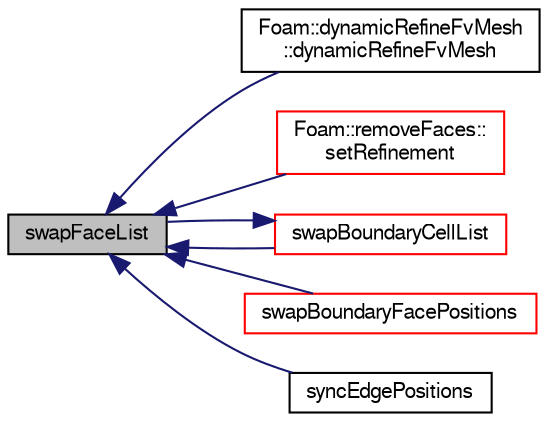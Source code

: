 digraph "swapFaceList"
{
  bgcolor="transparent";
  edge [fontname="FreeSans",fontsize="10",labelfontname="FreeSans",labelfontsize="10"];
  node [fontname="FreeSans",fontsize="10",shape=record];
  rankdir="LR";
  Node6998 [label="swapFaceList",height=0.2,width=0.4,color="black", fillcolor="grey75", style="filled", fontcolor="black"];
  Node6998 -> Node6999 [dir="back",color="midnightblue",fontsize="10",style="solid",fontname="FreeSans"];
  Node6999 [label="Foam::dynamicRefineFvMesh\l::dynamicRefineFvMesh",height=0.2,width=0.4,color="black",URL="$a21370.html#adb7d4548e6fcf38f86bf13798cef53eb",tooltip="Construct from IOobject. "];
  Node6998 -> Node7000 [dir="back",color="midnightblue",fontsize="10",style="solid",fontname="FreeSans"];
  Node7000 [label="Foam::removeFaces::\lsetRefinement",height=0.2,width=0.4,color="red",URL="$a21702.html#aa64a3bc5eb9317256be6646095e690d9",tooltip="Play commands into polyTopoChange to remove faces. "];
  Node6998 -> Node7011 [dir="back",color="midnightblue",fontsize="10",style="solid",fontname="FreeSans"];
  Node7011 [label="swapBoundaryCellList",height=0.2,width=0.4,color="red",URL="$a27502.html#ac509eef6db47b0b87366229f2fb017f9",tooltip="Swap to obtain neighbour cell values for all boundary faces. "];
  Node7011 -> Node6998 [dir="back",color="midnightblue",fontsize="10",style="solid",fontname="FreeSans"];
  Node6998 -> Node7015 [dir="back",color="midnightblue",fontsize="10",style="solid",fontname="FreeSans"];
  Node7015 [label="swapBoundaryFacePositions",height=0.2,width=0.4,color="red",URL="$a27502.html#aeb004d7a883cc5739401dacfccfae7ec",tooltip="Swap coupled positions. "];
  Node6998 -> Node7201 [dir="back",color="midnightblue",fontsize="10",style="solid",fontname="FreeSans"];
  Node7201 [label="syncEdgePositions",height=0.2,width=0.4,color="black",URL="$a27502.html#a0855467e61ed50e1853e9d586d9c2fc9",tooltip="Synchronize locations on selected edges. "];
}
